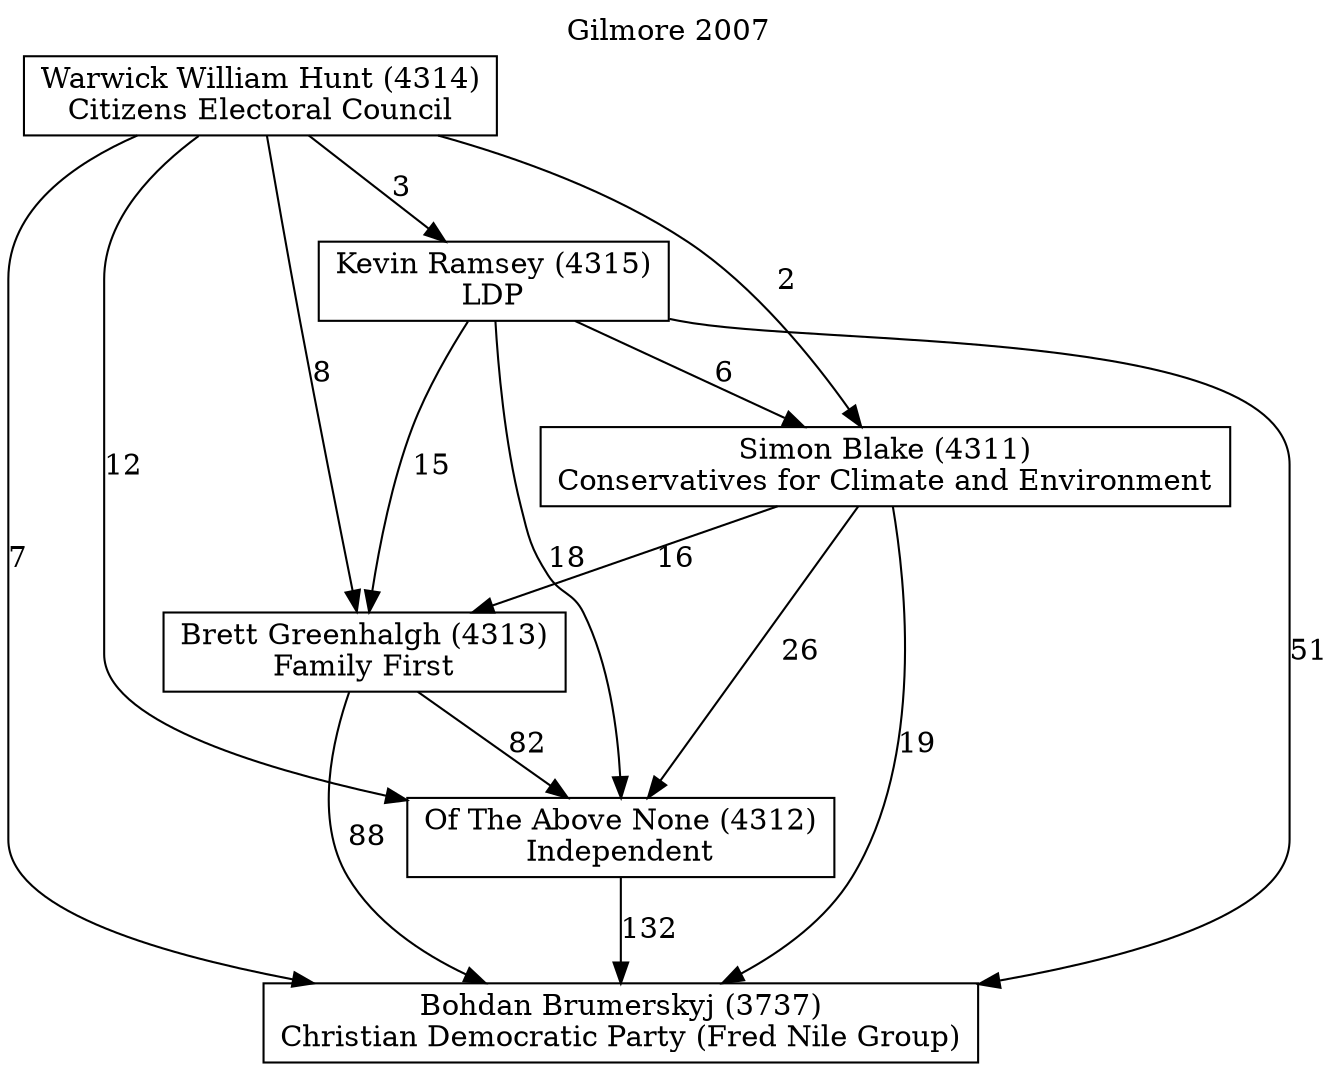 // House preference flow
digraph "Bohdan Brumerskyj (3737)_Gilmore_2007" {
	graph [label="Gilmore 2007" labelloc=t mclimit=2]
	node [shape=box]
	"Bohdan Brumerskyj (3737)" [label="Bohdan Brumerskyj (3737)
Christian Democratic Party (Fred Nile Group)"]
	"Of The Above None (4312)" [label="Of The Above None (4312)
Independent"]
	"Brett Greenhalgh (4313)" [label="Brett Greenhalgh (4313)
Family First"]
	"Simon Blake (4311)" [label="Simon Blake (4311)
Conservatives for Climate and Environment"]
	"Kevin Ramsey (4315)" [label="Kevin Ramsey (4315)
LDP"]
	"Warwick William Hunt (4314)" [label="Warwick William Hunt (4314)
Citizens Electoral Council"]
	"Of The Above None (4312)" -> "Bohdan Brumerskyj (3737)" [label=132]
	"Brett Greenhalgh (4313)" -> "Of The Above None (4312)" [label=82]
	"Simon Blake (4311)" -> "Brett Greenhalgh (4313)" [label=16]
	"Kevin Ramsey (4315)" -> "Simon Blake (4311)" [label=6]
	"Warwick William Hunt (4314)" -> "Kevin Ramsey (4315)" [label=3]
	"Brett Greenhalgh (4313)" -> "Bohdan Brumerskyj (3737)" [label=88]
	"Simon Blake (4311)" -> "Bohdan Brumerskyj (3737)" [label=19]
	"Kevin Ramsey (4315)" -> "Bohdan Brumerskyj (3737)" [label=51]
	"Warwick William Hunt (4314)" -> "Bohdan Brumerskyj (3737)" [label=7]
	"Warwick William Hunt (4314)" -> "Simon Blake (4311)" [label=2]
	"Kevin Ramsey (4315)" -> "Brett Greenhalgh (4313)" [label=15]
	"Warwick William Hunt (4314)" -> "Brett Greenhalgh (4313)" [label=8]
	"Simon Blake (4311)" -> "Of The Above None (4312)" [label=26]
	"Kevin Ramsey (4315)" -> "Of The Above None (4312)" [label=18]
	"Warwick William Hunt (4314)" -> "Of The Above None (4312)" [label=12]
}
